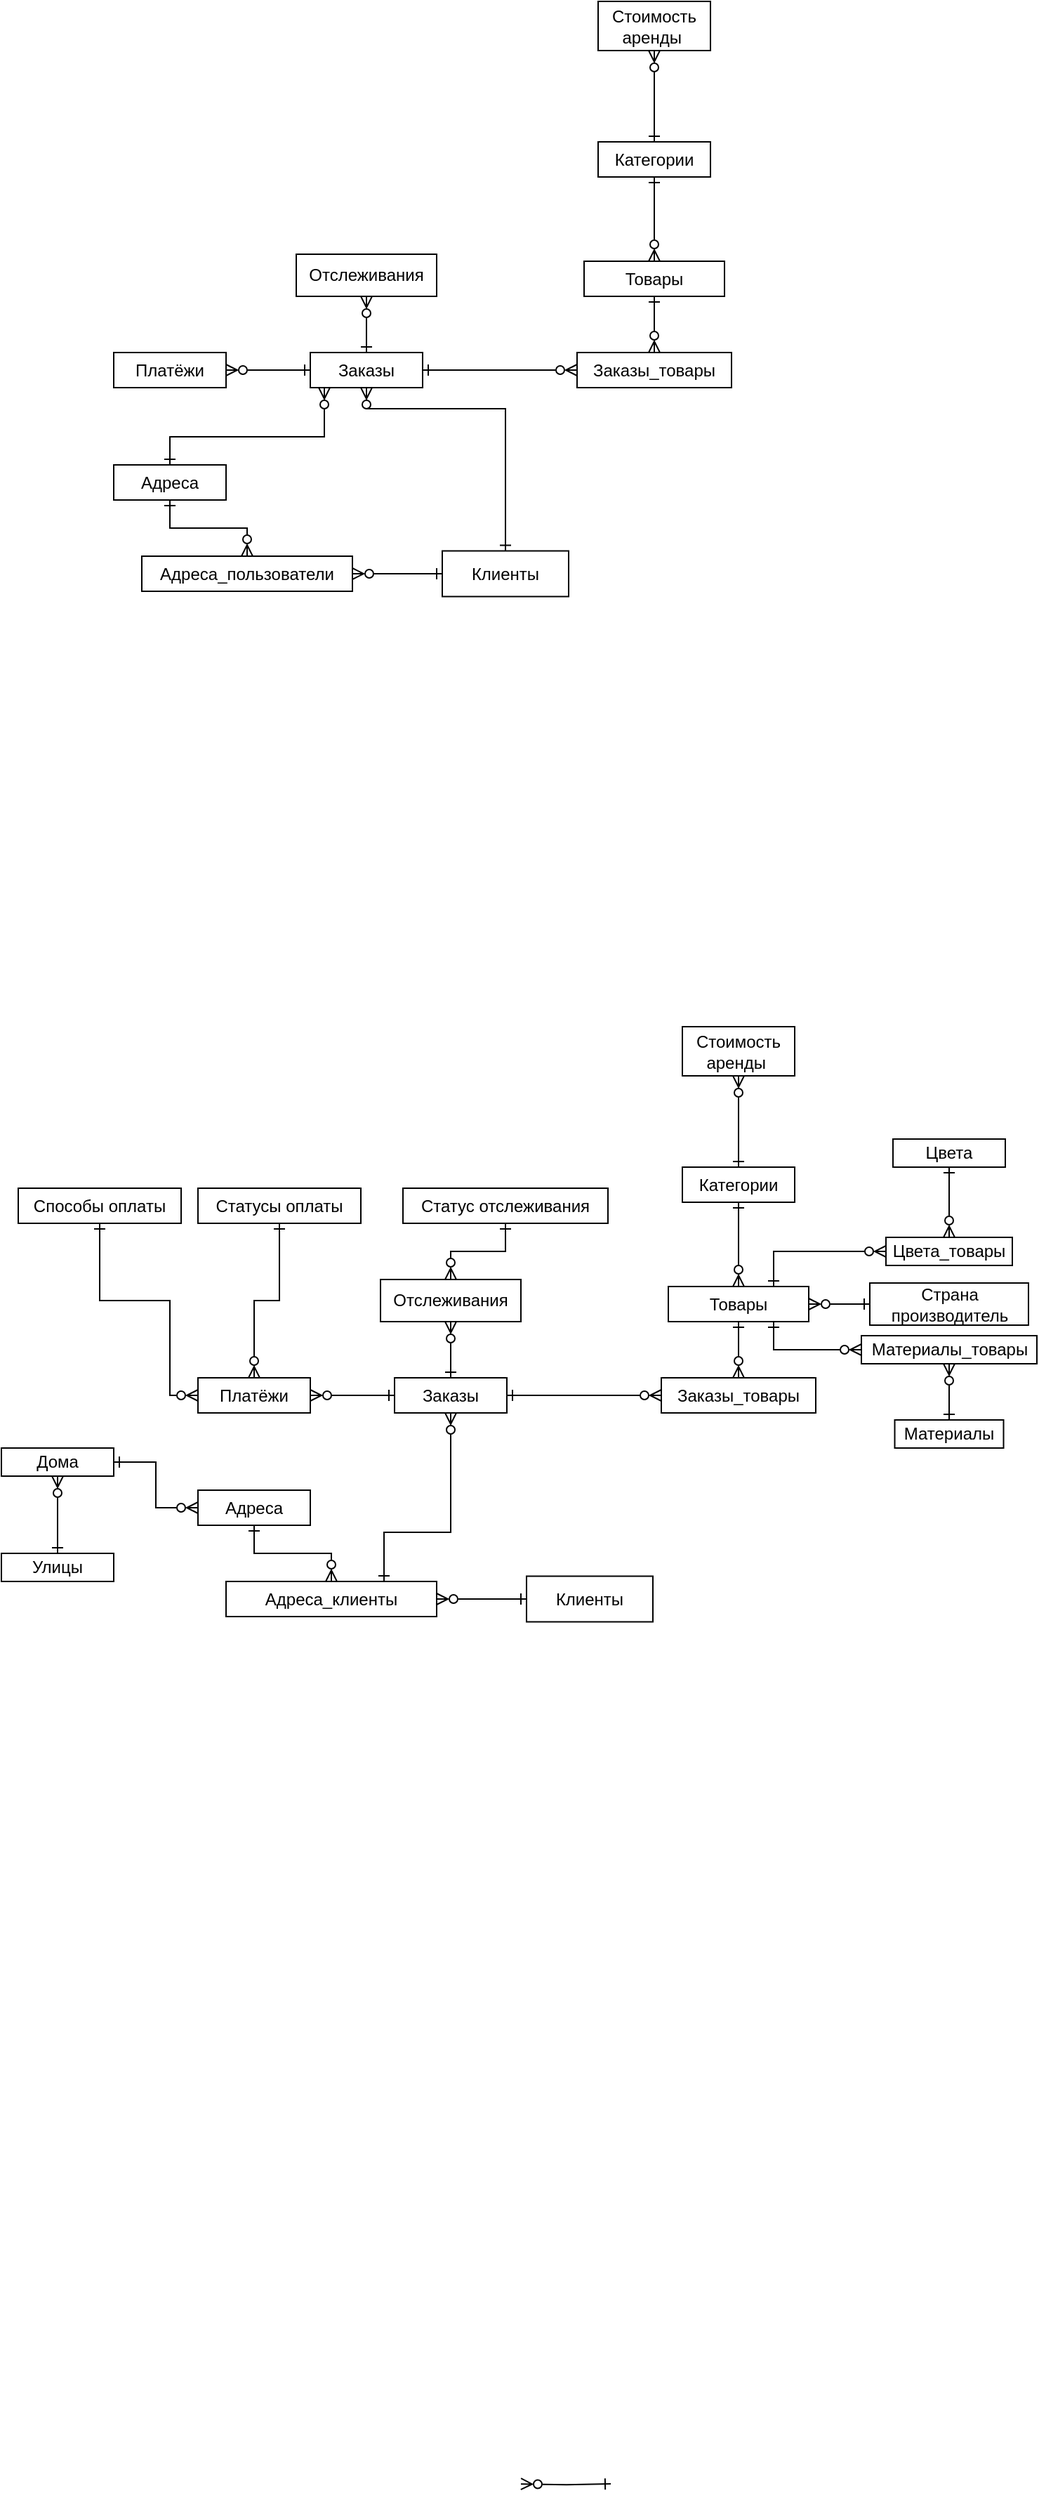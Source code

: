<mxfile version="24.5.4" type="github">
  <diagram name="Страница — 1" id="Mmt49PfAmUUD6BtU_sEv">
    <mxGraphModel dx="820" dy="556" grid="1" gridSize="10" guides="1" tooltips="1" connect="1" arrows="1" fold="1" page="1" pageScale="1" pageWidth="827" pageHeight="1169" math="0" shadow="0">
      <root>
        <mxCell id="0" />
        <mxCell id="1" parent="0" />
        <mxCell id="HtdtYxYUlO2KyavMWP_j-8" style="edgeStyle=orthogonalEdgeStyle;rounded=0;orthogonalLoop=1;jettySize=auto;html=1;endArrow=ERzeroToMany;endFill=0;startArrow=ERone;startFill=0;" parent="1" source="wgMiWjdYJrQva8xjQtmw-7" target="wgMiWjdYJrQva8xjQtmw-10" edge="1">
          <mxGeometry relative="1" as="geometry">
            <Array as="points">
              <mxPoint x="369" y="480" />
              <mxPoint x="270" y="480" />
            </Array>
          </mxGeometry>
        </mxCell>
        <mxCell id="wgMiWjdYJrQva8xjQtmw-7" value="Клиенты" style="rounded=0;whiteSpace=wrap;html=1;" parent="1" vertex="1">
          <mxGeometry x="324" y="581.25" width="90" height="32.5" as="geometry" />
        </mxCell>
        <mxCell id="HtdtYxYUlO2KyavMWP_j-5" style="edgeStyle=orthogonalEdgeStyle;rounded=0;orthogonalLoop=1;jettySize=auto;html=1;startArrow=ERone;startFill=0;endArrow=ERzeroToMany;endFill=0;" parent="1" source="wgMiWjdYJrQva8xjQtmw-8" target="wgMiWjdYJrQva8xjQtmw-10" edge="1">
          <mxGeometry relative="1" as="geometry">
            <Array as="points">
              <mxPoint x="130" y="500" />
              <mxPoint x="240" y="500" />
            </Array>
          </mxGeometry>
        </mxCell>
        <mxCell id="HtdtYxYUlO2KyavMWP_j-10" style="edgeStyle=orthogonalEdgeStyle;rounded=0;orthogonalLoop=1;jettySize=auto;html=1;entryX=0.5;entryY=0;entryDx=0;entryDy=0;startArrow=ERone;startFill=0;endArrow=ERzeroToMany;endFill=0;" parent="1" source="wgMiWjdYJrQva8xjQtmw-8" target="HtdtYxYUlO2KyavMWP_j-9" edge="1">
          <mxGeometry relative="1" as="geometry" />
        </mxCell>
        <mxCell id="wgMiWjdYJrQva8xjQtmw-8" value="Адреса" style="rounded=0;whiteSpace=wrap;html=1;" parent="1" vertex="1">
          <mxGeometry x="90" y="520" width="80" height="25" as="geometry" />
        </mxCell>
        <mxCell id="HtdtYxYUlO2KyavMWP_j-2" style="edgeStyle=orthogonalEdgeStyle;rounded=0;orthogonalLoop=1;jettySize=auto;html=1;exitX=1;exitY=0.5;exitDx=0;exitDy=0;entryX=0;entryY=0.5;entryDx=0;entryDy=0;endArrow=ERone;endFill=0;startArrow=ERzeroToMany;startFill=0;" parent="1" source="wgMiWjdYJrQva8xjQtmw-9" target="wgMiWjdYJrQva8xjQtmw-10" edge="1">
          <mxGeometry relative="1" as="geometry" />
        </mxCell>
        <mxCell id="wgMiWjdYJrQva8xjQtmw-9" value="Платёжи" style="rounded=0;whiteSpace=wrap;html=1;" parent="1" vertex="1">
          <mxGeometry x="90" y="440" width="80" height="25" as="geometry" />
        </mxCell>
        <mxCell id="HtdtYxYUlO2KyavMWP_j-13" style="edgeStyle=orthogonalEdgeStyle;rounded=0;orthogonalLoop=1;jettySize=auto;html=1;entryX=0.5;entryY=1;entryDx=0;entryDy=0;endArrow=ERzeroToMany;endFill=0;startArrow=ERone;startFill=0;" parent="1" source="wgMiWjdYJrQva8xjQtmw-10" target="wgMiWjdYJrQva8xjQtmw-11" edge="1">
          <mxGeometry relative="1" as="geometry" />
        </mxCell>
        <mxCell id="wgMiWjdYJrQva8xjQtmw-10" value="Заказы" style="rounded=0;whiteSpace=wrap;html=1;" parent="1" vertex="1">
          <mxGeometry x="230" y="440" width="80" height="25" as="geometry" />
        </mxCell>
        <mxCell id="wgMiWjdYJrQva8xjQtmw-11" value="Отслеживания" style="rounded=0;whiteSpace=wrap;html=1;" parent="1" vertex="1">
          <mxGeometry x="220" y="370" width="100" height="30" as="geometry" />
        </mxCell>
        <mxCell id="HtdtYxYUlO2KyavMWP_j-12" style="edgeStyle=orthogonalEdgeStyle;rounded=0;orthogonalLoop=1;jettySize=auto;html=1;entryX=1;entryY=0.5;entryDx=0;entryDy=0;startArrow=ERzeroToMany;startFill=0;endArrow=ERone;endFill=0;" parent="1" source="wgMiWjdYJrQva8xjQtmw-14" target="wgMiWjdYJrQva8xjQtmw-10" edge="1">
          <mxGeometry relative="1" as="geometry" />
        </mxCell>
        <mxCell id="HtdtYxYUlO2KyavMWP_j-16" style="edgeStyle=orthogonalEdgeStyle;rounded=0;orthogonalLoop=1;jettySize=auto;html=1;startArrow=ERone;startFill=0;endArrow=ERzeroToMany;endFill=0;entryX=0.5;entryY=0;entryDx=0;entryDy=0;exitX=0.5;exitY=1;exitDx=0;exitDy=0;" parent="1" source="HtdtYxYUlO2KyavMWP_j-14" target="wgMiWjdYJrQva8xjQtmw-14" edge="1">
          <mxGeometry relative="1" as="geometry">
            <mxPoint x="440" y="400" as="sourcePoint" />
          </mxGeometry>
        </mxCell>
        <mxCell id="wgMiWjdYJrQva8xjQtmw-14" value="Заказы_товары" style="rounded=0;whiteSpace=wrap;html=1;" parent="1" vertex="1">
          <mxGeometry x="420" y="440" width="110" height="25" as="geometry" />
        </mxCell>
        <mxCell id="HtdtYxYUlO2KyavMWP_j-20" style="edgeStyle=orthogonalEdgeStyle;rounded=0;orthogonalLoop=1;jettySize=auto;html=1;entryX=0.5;entryY=0;entryDx=0;entryDy=0;endArrow=ERzeroToMany;endFill=0;startArrow=ERone;startFill=0;" parent="1" source="wgMiWjdYJrQva8xjQtmw-15" target="HtdtYxYUlO2KyavMWP_j-14" edge="1">
          <mxGeometry relative="1" as="geometry" />
        </mxCell>
        <mxCell id="wgMiWjdYJrQva8xjQtmw-15" value="Категории" style="rounded=0;whiteSpace=wrap;html=1;" parent="1" vertex="1">
          <mxGeometry x="435" y="290" width="80" height="25" as="geometry" />
        </mxCell>
        <mxCell id="HtdtYxYUlO2KyavMWP_j-19" style="edgeStyle=orthogonalEdgeStyle;rounded=0;orthogonalLoop=1;jettySize=auto;html=1;entryX=0.5;entryY=0;entryDx=0;entryDy=0;endArrow=ERone;endFill=0;startArrow=ERzeroToMany;startFill=0;" parent="1" source="6BoKyWhclUeG_ZjZ-14N-70" target="wgMiWjdYJrQva8xjQtmw-15" edge="1">
          <mxGeometry relative="1" as="geometry" />
        </mxCell>
        <mxCell id="6BoKyWhclUeG_ZjZ-14N-70" value="Стоимость&lt;div&gt;аренды&amp;nbsp;&lt;/div&gt;" style="rounded=0;whiteSpace=wrap;html=1;" parent="1" vertex="1">
          <mxGeometry x="435" y="190" width="80" height="35" as="geometry" />
        </mxCell>
        <mxCell id="HtdtYxYUlO2KyavMWP_j-11" style="edgeStyle=orthogonalEdgeStyle;rounded=0;orthogonalLoop=1;jettySize=auto;html=1;entryX=0;entryY=0.5;entryDx=0;entryDy=0;endArrow=ERone;endFill=0;startArrow=ERzeroToMany;startFill=0;" parent="1" source="HtdtYxYUlO2KyavMWP_j-9" target="wgMiWjdYJrQva8xjQtmw-7" edge="1">
          <mxGeometry relative="1" as="geometry" />
        </mxCell>
        <mxCell id="HtdtYxYUlO2KyavMWP_j-9" value="Адреса_пользователи" style="rounded=0;whiteSpace=wrap;html=1;" parent="1" vertex="1">
          <mxGeometry x="110" y="585" width="150" height="25" as="geometry" />
        </mxCell>
        <mxCell id="HtdtYxYUlO2KyavMWP_j-14" value="Товары" style="rounded=0;whiteSpace=wrap;html=1;" parent="1" vertex="1">
          <mxGeometry x="425" y="375" width="100" height="25" as="geometry" />
        </mxCell>
        <mxCell id="esKiR9mXALAppyOYESRt-21" style="edgeStyle=orthogonalEdgeStyle;rounded=0;orthogonalLoop=1;jettySize=auto;html=1;endArrow=ERzeroToMany;endFill=0;startArrow=ERone;startFill=0;exitX=0.75;exitY=0;exitDx=0;exitDy=0;" parent="1" source="esKiR9mXALAppyOYESRt-39" target="esKiR9mXALAppyOYESRt-29" edge="1">
          <mxGeometry relative="1" as="geometry">
            <Array as="points">
              <mxPoint x="283" y="1280" />
              <mxPoint x="330" y="1280" />
            </Array>
          </mxGeometry>
        </mxCell>
        <mxCell id="esKiR9mXALAppyOYESRt-22" value="Клиенты" style="rounded=0;whiteSpace=wrap;html=1;" parent="1" vertex="1">
          <mxGeometry x="384" y="1311.25" width="90" height="32.5" as="geometry" />
        </mxCell>
        <mxCell id="esKiR9mXALAppyOYESRt-24" style="edgeStyle=orthogonalEdgeStyle;rounded=0;orthogonalLoop=1;jettySize=auto;html=1;entryX=0.5;entryY=0;entryDx=0;entryDy=0;startArrow=ERone;startFill=0;endArrow=ERzeroToMany;endFill=0;" parent="1" source="esKiR9mXALAppyOYESRt-25" target="esKiR9mXALAppyOYESRt-39" edge="1">
          <mxGeometry relative="1" as="geometry" />
        </mxCell>
        <mxCell id="esKiR9mXALAppyOYESRt-25" value="Адреса" style="rounded=0;whiteSpace=wrap;html=1;" parent="1" vertex="1">
          <mxGeometry x="150" y="1250" width="80" height="25" as="geometry" />
        </mxCell>
        <mxCell id="esKiR9mXALAppyOYESRt-26" style="edgeStyle=orthogonalEdgeStyle;rounded=0;orthogonalLoop=1;jettySize=auto;html=1;exitX=1;exitY=0.5;exitDx=0;exitDy=0;entryX=0;entryY=0.5;entryDx=0;entryDy=0;endArrow=ERone;endFill=0;startArrow=ERzeroToMany;startFill=0;" parent="1" source="esKiR9mXALAppyOYESRt-27" target="esKiR9mXALAppyOYESRt-29" edge="1">
          <mxGeometry relative="1" as="geometry" />
        </mxCell>
        <mxCell id="esKiR9mXALAppyOYESRt-27" value="Платёжи" style="rounded=0;whiteSpace=wrap;html=1;" parent="1" vertex="1">
          <mxGeometry x="150" y="1170" width="80" height="25" as="geometry" />
        </mxCell>
        <mxCell id="esKiR9mXALAppyOYESRt-28" style="edgeStyle=orthogonalEdgeStyle;rounded=0;orthogonalLoop=1;jettySize=auto;html=1;entryX=0.5;entryY=1;entryDx=0;entryDy=0;endArrow=ERzeroToMany;endFill=0;startArrow=ERone;startFill=0;" parent="1" source="esKiR9mXALAppyOYESRt-29" target="esKiR9mXALAppyOYESRt-30" edge="1">
          <mxGeometry relative="1" as="geometry" />
        </mxCell>
        <mxCell id="esKiR9mXALAppyOYESRt-29" value="Заказы" style="rounded=0;whiteSpace=wrap;html=1;" parent="1" vertex="1">
          <mxGeometry x="290" y="1170" width="80" height="25" as="geometry" />
        </mxCell>
        <mxCell id="esKiR9mXALAppyOYESRt-30" value="Отслеживания" style="rounded=0;whiteSpace=wrap;html=1;" parent="1" vertex="1">
          <mxGeometry x="280" y="1100" width="100" height="30" as="geometry" />
        </mxCell>
        <mxCell id="esKiR9mXALAppyOYESRt-31" style="edgeStyle=orthogonalEdgeStyle;rounded=0;orthogonalLoop=1;jettySize=auto;html=1;entryX=1;entryY=0.5;entryDx=0;entryDy=0;startArrow=ERzeroToMany;startFill=0;endArrow=ERone;endFill=0;" parent="1" source="esKiR9mXALAppyOYESRt-33" target="esKiR9mXALAppyOYESRt-29" edge="1">
          <mxGeometry relative="1" as="geometry" />
        </mxCell>
        <mxCell id="esKiR9mXALAppyOYESRt-32" style="edgeStyle=orthogonalEdgeStyle;rounded=0;orthogonalLoop=1;jettySize=auto;html=1;startArrow=ERone;startFill=0;endArrow=ERzeroToMany;endFill=0;entryX=0.5;entryY=0;entryDx=0;entryDy=0;exitX=0.5;exitY=1;exitDx=0;exitDy=0;" parent="1" source="esKiR9mXALAppyOYESRt-40" target="esKiR9mXALAppyOYESRt-33" edge="1">
          <mxGeometry relative="1" as="geometry">
            <mxPoint x="500" y="1130" as="sourcePoint" />
          </mxGeometry>
        </mxCell>
        <mxCell id="esKiR9mXALAppyOYESRt-33" value="Заказы_товары" style="rounded=0;whiteSpace=wrap;html=1;" parent="1" vertex="1">
          <mxGeometry x="480" y="1170" width="110" height="25" as="geometry" />
        </mxCell>
        <mxCell id="esKiR9mXALAppyOYESRt-34" style="edgeStyle=orthogonalEdgeStyle;rounded=0;orthogonalLoop=1;jettySize=auto;html=1;entryX=0.5;entryY=0;entryDx=0;entryDy=0;endArrow=ERzeroToMany;endFill=0;startArrow=ERone;startFill=0;" parent="1" source="esKiR9mXALAppyOYESRt-35" target="esKiR9mXALAppyOYESRt-40" edge="1">
          <mxGeometry relative="1" as="geometry" />
        </mxCell>
        <mxCell id="esKiR9mXALAppyOYESRt-35" value="Категории" style="rounded=0;whiteSpace=wrap;html=1;" parent="1" vertex="1">
          <mxGeometry x="495" y="1020" width="80" height="25" as="geometry" />
        </mxCell>
        <mxCell id="esKiR9mXALAppyOYESRt-36" style="edgeStyle=orthogonalEdgeStyle;rounded=0;orthogonalLoop=1;jettySize=auto;html=1;entryX=0.5;entryY=0;entryDx=0;entryDy=0;endArrow=ERone;endFill=0;startArrow=ERzeroToMany;startFill=0;" parent="1" source="esKiR9mXALAppyOYESRt-37" target="esKiR9mXALAppyOYESRt-35" edge="1">
          <mxGeometry relative="1" as="geometry" />
        </mxCell>
        <mxCell id="esKiR9mXALAppyOYESRt-37" value="Стоимость&lt;div&gt;аренды&amp;nbsp;&lt;/div&gt;" style="rounded=0;whiteSpace=wrap;html=1;" parent="1" vertex="1">
          <mxGeometry x="495" y="920" width="80" height="35" as="geometry" />
        </mxCell>
        <mxCell id="esKiR9mXALAppyOYESRt-38" style="edgeStyle=orthogonalEdgeStyle;rounded=0;orthogonalLoop=1;jettySize=auto;html=1;entryX=0;entryY=0.5;entryDx=0;entryDy=0;endArrow=ERone;endFill=0;startArrow=ERzeroToMany;startFill=0;" parent="1" source="esKiR9mXALAppyOYESRt-39" target="esKiR9mXALAppyOYESRt-22" edge="1">
          <mxGeometry relative="1" as="geometry" />
        </mxCell>
        <mxCell id="esKiR9mXALAppyOYESRt-39" value="Адреса_клиенты" style="rounded=0;whiteSpace=wrap;html=1;" parent="1" vertex="1">
          <mxGeometry x="170" y="1315" width="150" height="25" as="geometry" />
        </mxCell>
        <mxCell id="esKiR9mXALAppyOYESRt-70" style="edgeStyle=orthogonalEdgeStyle;rounded=0;orthogonalLoop=1;jettySize=auto;html=1;entryX=0.75;entryY=0;entryDx=0;entryDy=0;endArrow=ERone;endFill=0;startArrow=ERzeroToMany;startFill=0;exitX=0;exitY=0.5;exitDx=0;exitDy=0;" parent="1" source="esKiR9mXALAppyOYESRt-69" target="esKiR9mXALAppyOYESRt-40" edge="1">
          <mxGeometry relative="1" as="geometry">
            <mxPoint x="600" y="1040" as="sourcePoint" />
          </mxGeometry>
        </mxCell>
        <mxCell id="esKiR9mXALAppyOYESRt-74" style="edgeStyle=orthogonalEdgeStyle;rounded=0;orthogonalLoop=1;jettySize=auto;html=1;entryX=0.75;entryY=1;entryDx=0;entryDy=0;startArrow=ERzeroToMany;startFill=0;endArrow=ERone;endFill=0;" parent="1" source="esKiR9mXALAppyOYESRt-67" target="esKiR9mXALAppyOYESRt-40" edge="1">
          <mxGeometry relative="1" as="geometry">
            <mxPoint x="620" y="1150" as="sourcePoint" />
          </mxGeometry>
        </mxCell>
        <mxCell id="esKiR9mXALAppyOYESRt-40" value="Товары" style="rounded=0;whiteSpace=wrap;html=1;" parent="1" vertex="1">
          <mxGeometry x="485" y="1105" width="100" height="25" as="geometry" />
        </mxCell>
        <mxCell id="esKiR9mXALAppyOYESRt-61" value="Дома" style="rounded=0;whiteSpace=wrap;html=1;" parent="1" vertex="1">
          <mxGeometry x="10" y="1220" width="80" height="20" as="geometry" />
        </mxCell>
        <mxCell id="esKiR9mXALAppyOYESRt-62" value="Улицы" style="rounded=0;whiteSpace=wrap;html=1;" parent="1" vertex="1">
          <mxGeometry x="10" y="1295" width="80" height="20" as="geometry" />
        </mxCell>
        <mxCell id="esKiR9mXALAppyOYESRt-63" style="edgeStyle=orthogonalEdgeStyle;rounded=0;orthogonalLoop=1;jettySize=auto;html=1;entryX=0.5;entryY=1;entryDx=0;entryDy=0;startArrow=ERone;startFill=0;endArrow=ERzeroToMany;endFill=0;" parent="1" source="esKiR9mXALAppyOYESRt-62" target="esKiR9mXALAppyOYESRt-61" edge="1">
          <mxGeometry relative="1" as="geometry">
            <mxPoint x="150" y="1400" as="sourcePoint" />
            <mxPoint x="40" y="1400" as="targetPoint" />
          </mxGeometry>
        </mxCell>
        <mxCell id="esKiR9mXALAppyOYESRt-64" style="edgeStyle=orthogonalEdgeStyle;rounded=0;orthogonalLoop=1;jettySize=auto;html=1;entryX=0;entryY=0.5;entryDx=0;entryDy=0;startArrow=ERone;startFill=0;endArrow=ERzeroToMany;endFill=0;exitX=1;exitY=0.5;exitDx=0;exitDy=0;" parent="1" source="esKiR9mXALAppyOYESRt-61" target="esKiR9mXALAppyOYESRt-25" edge="1">
          <mxGeometry relative="1" as="geometry">
            <mxPoint x="79.5" y="1339.5" as="sourcePoint" />
            <mxPoint x="109.5" y="1284.5" as="targetPoint" />
          </mxGeometry>
        </mxCell>
        <mxCell id="esKiR9mXALAppyOYESRt-71" style="edgeStyle=orthogonalEdgeStyle;rounded=0;orthogonalLoop=1;jettySize=auto;html=1;entryX=0.5;entryY=0;entryDx=0;entryDy=0;startArrow=ERone;startFill=0;endArrow=ERzeroToMany;endFill=0;" parent="1" source="esKiR9mXALAppyOYESRt-65" target="esKiR9mXALAppyOYESRt-27" edge="1">
          <mxGeometry relative="1" as="geometry" />
        </mxCell>
        <mxCell id="esKiR9mXALAppyOYESRt-65" value="Статусы оплаты" style="rounded=0;whiteSpace=wrap;html=1;" parent="1" vertex="1">
          <mxGeometry x="150" y="1035" width="116" height="25" as="geometry" />
        </mxCell>
        <mxCell id="esKiR9mXALAppyOYESRt-73" style="edgeStyle=orthogonalEdgeStyle;rounded=0;orthogonalLoop=1;jettySize=auto;html=1;entryX=0;entryY=0.5;entryDx=0;entryDy=0;startArrow=ERone;startFill=0;endArrow=ERzeroToMany;endFill=0;" parent="1" source="esKiR9mXALAppyOYESRt-66" target="esKiR9mXALAppyOYESRt-27" edge="1">
          <mxGeometry relative="1" as="geometry">
            <Array as="points">
              <mxPoint x="80" y="1115" />
              <mxPoint x="130" y="1115" />
              <mxPoint x="130" y="1183" />
            </Array>
          </mxGeometry>
        </mxCell>
        <mxCell id="esKiR9mXALAppyOYESRt-66" value="Способы оплаты" style="rounded=0;whiteSpace=wrap;html=1;" parent="1" vertex="1">
          <mxGeometry x="22" y="1035" width="116" height="25" as="geometry" />
        </mxCell>
        <mxCell id="esKiR9mXALAppyOYESRt-67" value="Материалы_товары" style="rounded=0;whiteSpace=wrap;html=1;" parent="1" vertex="1">
          <mxGeometry x="622.5" y="1140" width="125" height="20" as="geometry" />
        </mxCell>
        <mxCell id="esKiR9mXALAppyOYESRt-69" value="Цвета_товары" style="rounded=0;whiteSpace=wrap;html=1;" parent="1" vertex="1">
          <mxGeometry x="640" y="1070" width="90" height="20" as="geometry" />
        </mxCell>
        <mxCell id="esKiR9mXALAppyOYESRt-76" value="Цвета" style="rounded=0;whiteSpace=wrap;html=1;" parent="1" vertex="1">
          <mxGeometry x="645" y="1000" width="80" height="20" as="geometry" />
        </mxCell>
        <mxCell id="esKiR9mXALAppyOYESRt-77" style="edgeStyle=orthogonalEdgeStyle;rounded=0;orthogonalLoop=1;jettySize=auto;html=1;entryX=0.5;entryY=1;entryDx=0;entryDy=0;endArrow=ERone;endFill=0;startArrow=ERzeroToMany;startFill=0;exitX=0.5;exitY=0;exitDx=0;exitDy=0;" parent="1" source="esKiR9mXALAppyOYESRt-69" target="esKiR9mXALAppyOYESRt-76" edge="1">
          <mxGeometry relative="1" as="geometry">
            <mxPoint x="590" y="1044.5" as="sourcePoint" />
            <mxPoint x="730" y="1009.5" as="targetPoint" />
          </mxGeometry>
        </mxCell>
        <mxCell id="esKiR9mXALAppyOYESRt-78" value="Материалы" style="rounded=0;whiteSpace=wrap;html=1;" parent="1" vertex="1">
          <mxGeometry x="646.25" y="1200" width="77.5" height="20" as="geometry" />
        </mxCell>
        <mxCell id="esKiR9mXALAppyOYESRt-79" style="edgeStyle=orthogonalEdgeStyle;rounded=0;orthogonalLoop=1;jettySize=auto;html=1;entryX=0.5;entryY=0;entryDx=0;entryDy=0;endArrow=ERone;endFill=0;startArrow=ERzeroToMany;startFill=0;exitX=0.5;exitY=1;exitDx=0;exitDy=0;" parent="1" source="esKiR9mXALAppyOYESRt-67" target="esKiR9mXALAppyOYESRt-78" edge="1">
          <mxGeometry relative="1" as="geometry">
            <mxPoint x="590" y="1295" as="sourcePoint" />
            <mxPoint x="590" y="1245" as="targetPoint" />
          </mxGeometry>
        </mxCell>
        <mxCell id="esKiR9mXALAppyOYESRt-98" style="edgeStyle=orthogonalEdgeStyle;rounded=0;orthogonalLoop=1;jettySize=auto;html=1;entryX=0;entryY=0.5;entryDx=0;entryDy=0;endArrow=ERone;endFill=0;startArrow=ERzeroToMany;startFill=0;" parent="1" edge="1">
          <mxGeometry relative="1" as="geometry">
            <mxPoint x="380" y="1957.571" as="sourcePoint" />
            <mxPoint x="444" y="1957.5" as="targetPoint" />
          </mxGeometry>
        </mxCell>
        <mxCell id="b3I80gsfG2J2hDE5hpH3-3" style="edgeStyle=orthogonalEdgeStyle;rounded=0;orthogonalLoop=1;jettySize=auto;html=1;entryX=0.5;entryY=0;entryDx=0;entryDy=0;startArrow=ERone;startFill=0;endArrow=ERzeroToMany;endFill=0;" edge="1" parent="1" source="b3I80gsfG2J2hDE5hpH3-1" target="esKiR9mXALAppyOYESRt-30">
          <mxGeometry relative="1" as="geometry" />
        </mxCell>
        <mxCell id="b3I80gsfG2J2hDE5hpH3-1" value="Статус отслеживания" style="rounded=0;whiteSpace=wrap;html=1;" vertex="1" parent="1">
          <mxGeometry x="296" y="1035" width="146" height="25" as="geometry" />
        </mxCell>
        <mxCell id="b3I80gsfG2J2hDE5hpH3-4" style="edgeStyle=orthogonalEdgeStyle;rounded=0;orthogonalLoop=1;jettySize=auto;html=1;startArrow=ERone;startFill=0;endArrow=ERzeroToMany;endFill=0;exitX=0;exitY=0.5;exitDx=0;exitDy=0;" edge="1" parent="1" source="b3I80gsfG2J2hDE5hpH3-5" target="esKiR9mXALAppyOYESRt-40">
          <mxGeometry relative="1" as="geometry">
            <mxPoint x="680" y="1240" as="targetPoint" />
          </mxGeometry>
        </mxCell>
        <mxCell id="b3I80gsfG2J2hDE5hpH3-5" value="Страна производитель" style="rounded=0;whiteSpace=wrap;html=1;" vertex="1" parent="1">
          <mxGeometry x="628.5" y="1102.5" width="113" height="30" as="geometry" />
        </mxCell>
      </root>
    </mxGraphModel>
  </diagram>
</mxfile>
